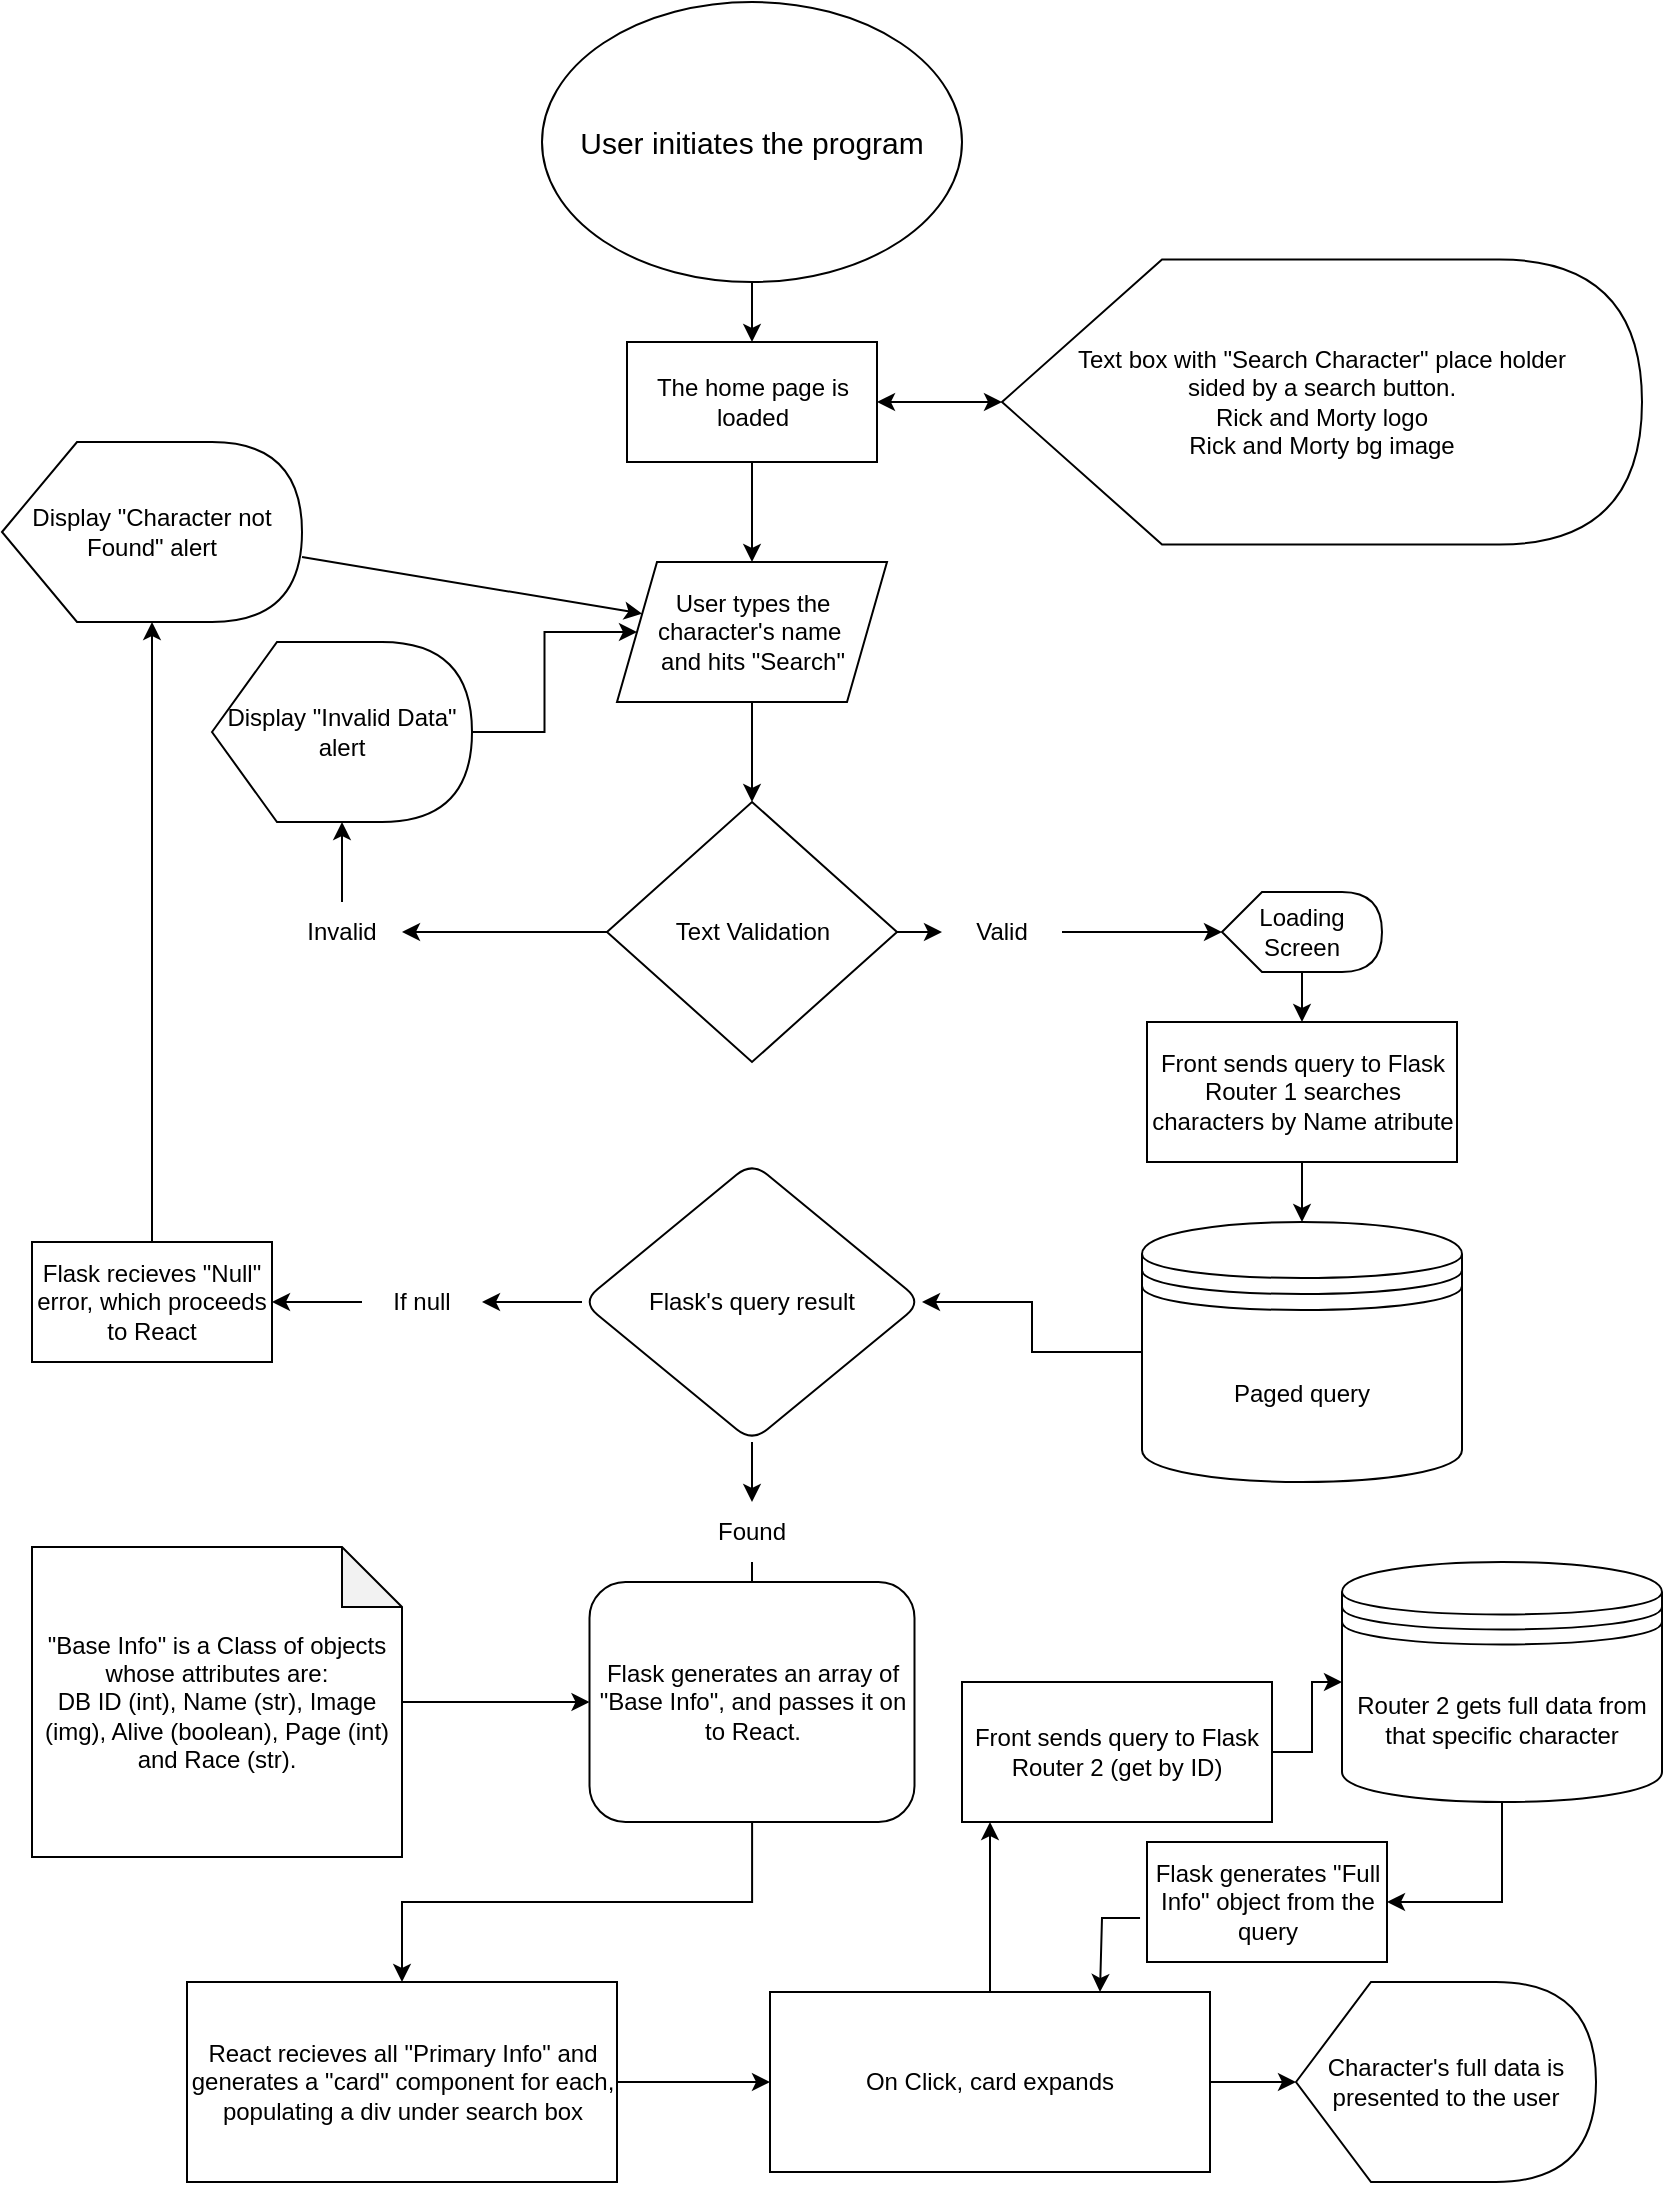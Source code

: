 <mxfile version="23.1.4" type="github">
  <diagram name="Página-1" id="O3iFv-DqFvRqpsGsKOC1">
    <mxGraphModel dx="880" dy="406" grid="1" gridSize="10" guides="1" tooltips="1" connect="1" arrows="1" fold="1" page="1" pageScale="1" pageWidth="827" pageHeight="1169" math="0" shadow="0">
      <root>
        <mxCell id="0" />
        <mxCell id="1" parent="0" />
        <mxCell id="YqfYZ3x6uEaxX8tetajO-6" value="" style="edgeStyle=orthogonalEdgeStyle;rounded=0;orthogonalLoop=1;jettySize=auto;html=1;" parent="1" source="YqfYZ3x6uEaxX8tetajO-2" target="YqfYZ3x6uEaxX8tetajO-3" edge="1">
          <mxGeometry relative="1" as="geometry" />
        </mxCell>
        <mxCell id="YqfYZ3x6uEaxX8tetajO-2" value="&lt;font style=&quot;font-size: 15px;&quot;&gt;User initiates the program&lt;/font&gt;" style="ellipse;whiteSpace=wrap;html=1;" parent="1" vertex="1">
          <mxGeometry x="300" y="10" width="210" height="140" as="geometry" />
        </mxCell>
        <mxCell id="YqfYZ3x6uEaxX8tetajO-10" value="" style="edgeStyle=orthogonalEdgeStyle;rounded=0;orthogonalLoop=1;jettySize=auto;html=1;" parent="1" source="YqfYZ3x6uEaxX8tetajO-11" target="YqfYZ3x6uEaxX8tetajO-9" edge="1">
          <mxGeometry relative="1" as="geometry" />
        </mxCell>
        <mxCell id="YqfYZ3x6uEaxX8tetajO-3" value="The home page is loaded" style="rounded=0;whiteSpace=wrap;html=1;" parent="1" vertex="1">
          <mxGeometry x="342.5" y="180" width="125" height="60" as="geometry" />
        </mxCell>
        <mxCell id="YqfYZ3x6uEaxX8tetajO-7" value="Text box with &quot;Search Character&quot; place holder&lt;br&gt;sided by a search button.&lt;br&gt;Rick and Morty logo&lt;br&gt;Rick and Morty bg image" style="shape=display;whiteSpace=wrap;html=1;" parent="1" vertex="1">
          <mxGeometry x="530" y="138.75" width="320" height="142.5" as="geometry" />
        </mxCell>
        <mxCell id="YqfYZ3x6uEaxX8tetajO-14" value="" style="edgeStyle=orthogonalEdgeStyle;rounded=0;orthogonalLoop=1;jettySize=auto;html=1;" parent="1" source="YqfYZ3x6uEaxX8tetajO-17" target="YqfYZ3x6uEaxX8tetajO-37" edge="1">
          <mxGeometry relative="1" as="geometry">
            <mxPoint x="200" y="355" as="targetPoint" />
          </mxGeometry>
        </mxCell>
        <mxCell id="YqfYZ3x6uEaxX8tetajO-19" value="" style="edgeStyle=orthogonalEdgeStyle;rounded=0;orthogonalLoop=1;jettySize=auto;html=1;" parent="1" source="YqfYZ3x6uEaxX8tetajO-9" target="YqfYZ3x6uEaxX8tetajO-16" edge="1">
          <mxGeometry relative="1" as="geometry" />
        </mxCell>
        <mxCell id="YqfYZ3x6uEaxX8tetajO-9" value="Text Validation" style="rhombus;whiteSpace=wrap;html=1;" parent="1" vertex="1">
          <mxGeometry x="332.5" y="410" width="145" height="130" as="geometry" />
        </mxCell>
        <mxCell id="YqfYZ3x6uEaxX8tetajO-12" value="" style="edgeStyle=orthogonalEdgeStyle;rounded=0;orthogonalLoop=1;jettySize=auto;html=1;" parent="1" source="YqfYZ3x6uEaxX8tetajO-3" target="YqfYZ3x6uEaxX8tetajO-11" edge="1">
          <mxGeometry relative="1" as="geometry">
            <mxPoint x="405" y="240" as="sourcePoint" />
            <mxPoint x="405" y="430" as="targetPoint" />
          </mxGeometry>
        </mxCell>
        <mxCell id="YqfYZ3x6uEaxX8tetajO-11" value="User types the&lt;br style=&quot;border-color: var(--border-color);&quot;&gt;character&#39;s name&amp;nbsp;&lt;br&gt;and hits &quot;Search&quot;" style="shape=parallelogram;perimeter=parallelogramPerimeter;whiteSpace=wrap;html=1;fixedSize=1;" parent="1" vertex="1">
          <mxGeometry x="337.5" y="290" width="135" height="70" as="geometry" />
        </mxCell>
        <mxCell id="YqfYZ3x6uEaxX8tetajO-15" value="" style="edgeStyle=orthogonalEdgeStyle;rounded=0;orthogonalLoop=1;jettySize=auto;html=1;" parent="1" source="YqfYZ3x6uEaxX8tetajO-37" target="YqfYZ3x6uEaxX8tetajO-11" edge="1">
          <mxGeometry relative="1" as="geometry">
            <mxPoint x="260" y="325" as="sourcePoint" />
          </mxGeometry>
        </mxCell>
        <mxCell id="YqfYZ3x6uEaxX8tetajO-21" value="" style="edgeStyle=orthogonalEdgeStyle;rounded=0;orthogonalLoop=1;jettySize=auto;html=1;" parent="1" source="YqfYZ3x6uEaxX8tetajO-48" target="YqfYZ3x6uEaxX8tetajO-31" edge="1">
          <mxGeometry relative="1" as="geometry">
            <mxPoint x="600" y="475" as="targetPoint" />
            <Array as="points" />
          </mxGeometry>
        </mxCell>
        <mxCell id="YqfYZ3x6uEaxX8tetajO-16" value="Valid" style="text;html=1;strokeColor=none;fillColor=none;align=center;verticalAlign=middle;whiteSpace=wrap;rounded=0;" parent="1" vertex="1">
          <mxGeometry x="500" y="460" width="60" height="30" as="geometry" />
        </mxCell>
        <mxCell id="YqfYZ3x6uEaxX8tetajO-18" value="" style="edgeStyle=orthogonalEdgeStyle;rounded=0;orthogonalLoop=1;jettySize=auto;html=1;" parent="1" source="YqfYZ3x6uEaxX8tetajO-9" target="YqfYZ3x6uEaxX8tetajO-17" edge="1">
          <mxGeometry relative="1" as="geometry">
            <mxPoint x="333" y="475" as="sourcePoint" />
            <mxPoint x="200" y="355" as="targetPoint" />
          </mxGeometry>
        </mxCell>
        <mxCell id="YqfYZ3x6uEaxX8tetajO-17" value="Invalid" style="text;html=1;strokeColor=none;fillColor=none;align=center;verticalAlign=middle;whiteSpace=wrap;rounded=0;" parent="1" vertex="1">
          <mxGeometry x="170" y="460" width="60" height="30" as="geometry" />
        </mxCell>
        <mxCell id="YqfYZ3x6uEaxX8tetajO-23" value="" style="edgeStyle=orthogonalEdgeStyle;rounded=0;orthogonalLoop=1;jettySize=auto;html=1;" parent="1" source="YqfYZ3x6uEaxX8tetajO-31" target="YqfYZ3x6uEaxX8tetajO-33" edge="1">
          <mxGeometry relative="1" as="geometry">
            <mxPoint x="685" y="527.5" as="sourcePoint" />
            <mxPoint x="685" y="630" as="targetPoint" />
          </mxGeometry>
        </mxCell>
        <mxCell id="YqfYZ3x6uEaxX8tetajO-25" value="" style="edgeStyle=orthogonalEdgeStyle;rounded=0;orthogonalLoop=1;jettySize=auto;html=1;" parent="1" source="YqfYZ3x6uEaxX8tetajO-33" target="YqfYZ3x6uEaxX8tetajO-24" edge="1">
          <mxGeometry relative="1" as="geometry">
            <mxPoint x="625" y="660" as="sourcePoint" />
          </mxGeometry>
        </mxCell>
        <mxCell id="YqfYZ3x6uEaxX8tetajO-27" value="" style="edgeStyle=orthogonalEdgeStyle;rounded=0;orthogonalLoop=1;jettySize=auto;html=1;" parent="1" source="YqfYZ3x6uEaxX8tetajO-24" edge="1">
          <mxGeometry relative="1" as="geometry">
            <mxPoint x="270" y="660" as="targetPoint" />
          </mxGeometry>
        </mxCell>
        <mxCell id="YqfYZ3x6uEaxX8tetajO-40" value="" style="edgeStyle=orthogonalEdgeStyle;rounded=0;orthogonalLoop=1;jettySize=auto;html=1;" parent="1" source="YqfYZ3x6uEaxX8tetajO-41" target="YqfYZ3x6uEaxX8tetajO-39" edge="1">
          <mxGeometry relative="1" as="geometry" />
        </mxCell>
        <mxCell id="YqfYZ3x6uEaxX8tetajO-24" value="Flask&#39;s query result" style="rhombus;whiteSpace=wrap;html=1;rounded=1;" parent="1" vertex="1">
          <mxGeometry x="320" y="590" width="170" height="140" as="geometry" />
        </mxCell>
        <mxCell id="YqfYZ3x6uEaxX8tetajO-30" value="" style="edgeStyle=orthogonalEdgeStyle;rounded=0;orthogonalLoop=1;jettySize=auto;html=1;" parent="1" source="YqfYZ3x6uEaxX8tetajO-34" target="YqfYZ3x6uEaxX8tetajO-29" edge="1">
          <mxGeometry relative="1" as="geometry" />
        </mxCell>
        <mxCell id="YqfYZ3x6uEaxX8tetajO-28" value="If null" style="text;html=1;strokeColor=none;fillColor=none;align=center;verticalAlign=middle;whiteSpace=wrap;rounded=0;" parent="1" vertex="1">
          <mxGeometry x="210" y="645" width="60" height="30" as="geometry" />
        </mxCell>
        <mxCell id="YqfYZ3x6uEaxX8tetajO-29" value="Display &quot;Character not Found&quot; alert" style="shape=display;whiteSpace=wrap;html=1;" parent="1" vertex="1">
          <mxGeometry x="30" y="230" width="150" height="90" as="geometry" />
        </mxCell>
        <mxCell id="YqfYZ3x6uEaxX8tetajO-31" value="Front sends query to Flask&lt;br style=&quot;border-color: var(--border-color);&quot;&gt;Router 1 searches characters by Name atribute" style="rounded=0;whiteSpace=wrap;html=1;" parent="1" vertex="1">
          <mxGeometry x="602.5" y="520" width="155" height="70" as="geometry" />
        </mxCell>
        <mxCell id="YqfYZ3x6uEaxX8tetajO-33" value="Paged query" style="shape=datastore;whiteSpace=wrap;html=1;" parent="1" vertex="1">
          <mxGeometry x="600" y="620" width="160" height="130" as="geometry" />
        </mxCell>
        <mxCell id="YqfYZ3x6uEaxX8tetajO-35" value="" style="edgeStyle=orthogonalEdgeStyle;rounded=0;orthogonalLoop=1;jettySize=auto;html=1;" parent="1" source="YqfYZ3x6uEaxX8tetajO-28" target="YqfYZ3x6uEaxX8tetajO-34" edge="1">
          <mxGeometry relative="1" as="geometry">
            <mxPoint x="210" y="660" as="sourcePoint" />
            <mxPoint x="105" y="560" as="targetPoint" />
          </mxGeometry>
        </mxCell>
        <mxCell id="YqfYZ3x6uEaxX8tetajO-34" value="Flask recieves &quot;Null&quot; error, which proceeds to React" style="rounded=0;whiteSpace=wrap;html=1;" parent="1" vertex="1">
          <mxGeometry x="45" y="630" width="120" height="60" as="geometry" />
        </mxCell>
        <mxCell id="YqfYZ3x6uEaxX8tetajO-36" value="" style="endArrow=classic;html=1;rounded=0;" parent="1" source="YqfYZ3x6uEaxX8tetajO-29" target="YqfYZ3x6uEaxX8tetajO-11" edge="1">
          <mxGeometry width="50" height="50" relative="1" as="geometry">
            <mxPoint x="390" y="600" as="sourcePoint" />
            <mxPoint x="440" y="550" as="targetPoint" />
          </mxGeometry>
        </mxCell>
        <mxCell id="YqfYZ3x6uEaxX8tetajO-37" value="Display &quot;Invalid Data&quot; alert" style="shape=display;whiteSpace=wrap;html=1;" parent="1" vertex="1">
          <mxGeometry x="135" y="330" width="130" height="90" as="geometry" />
        </mxCell>
        <mxCell id="YqfYZ3x6uEaxX8tetajO-50" value="" style="edgeStyle=orthogonalEdgeStyle;rounded=0;orthogonalLoop=1;jettySize=auto;html=1;" parent="1" source="YqfYZ3x6uEaxX8tetajO-39" target="YqfYZ3x6uEaxX8tetajO-47" edge="1">
          <mxGeometry relative="1" as="geometry" />
        </mxCell>
        <mxCell id="YqfYZ3x6uEaxX8tetajO-39" value="Flask generates an array of &quot;Base Info&quot;, and passes it on to React." style="rounded=1;whiteSpace=wrap;html=1;" parent="1" vertex="1">
          <mxGeometry x="323.75" y="800" width="162.5" height="120" as="geometry" />
        </mxCell>
        <mxCell id="YqfYZ3x6uEaxX8tetajO-42" value="" style="edgeStyle=orthogonalEdgeStyle;rounded=0;orthogonalLoop=1;jettySize=auto;html=1;" parent="1" source="YqfYZ3x6uEaxX8tetajO-24" target="YqfYZ3x6uEaxX8tetajO-41" edge="1">
          <mxGeometry relative="1" as="geometry">
            <mxPoint x="405" y="730" as="sourcePoint" />
            <mxPoint x="405" y="840" as="targetPoint" />
          </mxGeometry>
        </mxCell>
        <mxCell id="YqfYZ3x6uEaxX8tetajO-41" value="Found" style="text;html=1;strokeColor=none;fillColor=none;align=center;verticalAlign=middle;whiteSpace=wrap;rounded=0;" parent="1" vertex="1">
          <mxGeometry x="375" y="760" width="60" height="30" as="geometry" />
        </mxCell>
        <mxCell id="YqfYZ3x6uEaxX8tetajO-44" value="" style="edgeStyle=orthogonalEdgeStyle;rounded=0;orthogonalLoop=1;jettySize=auto;html=1;" parent="1" source="YqfYZ3x6uEaxX8tetajO-43" target="YqfYZ3x6uEaxX8tetajO-39" edge="1">
          <mxGeometry relative="1" as="geometry" />
        </mxCell>
        <mxCell id="YqfYZ3x6uEaxX8tetajO-43" value="&quot;Base Info&quot; is a Class of objects whose attributes are:&lt;br&gt;DB ID (int), Name (str), Image (img), Alive (boolean), Page (int) and Race (str)." style="shape=note;whiteSpace=wrap;html=1;backgroundOutline=1;darkOpacity=0.05;" parent="1" vertex="1">
          <mxGeometry x="45" y="782.5" width="185" height="155" as="geometry" />
        </mxCell>
        <mxCell id="YqfYZ3x6uEaxX8tetajO-45" value="" style="endArrow=classic;startArrow=classic;html=1;rounded=0;exitX=1;exitY=0.5;exitDx=0;exitDy=0;" parent="1" source="YqfYZ3x6uEaxX8tetajO-3" target="YqfYZ3x6uEaxX8tetajO-7" edge="1">
          <mxGeometry width="50" height="50" relative="1" as="geometry">
            <mxPoint x="390" y="400" as="sourcePoint" />
            <mxPoint x="440" y="350" as="targetPoint" />
          </mxGeometry>
        </mxCell>
        <mxCell id="iNBopYPBDYlACGniuQu2-2" value="" style="edgeStyle=orthogonalEdgeStyle;rounded=0;orthogonalLoop=1;jettySize=auto;html=1;" parent="1" source="YqfYZ3x6uEaxX8tetajO-47" target="iNBopYPBDYlACGniuQu2-1" edge="1">
          <mxGeometry relative="1" as="geometry" />
        </mxCell>
        <mxCell id="YqfYZ3x6uEaxX8tetajO-47" value="React recieves all &quot;Primary Info&quot; and generates a &quot;card&quot; component for each, populating a div under search box" style="rounded=0;whiteSpace=wrap;html=1;" parent="1" vertex="1">
          <mxGeometry x="122.5" y="1000" width="215" height="100" as="geometry" />
        </mxCell>
        <mxCell id="YqfYZ3x6uEaxX8tetajO-49" value="" style="edgeStyle=orthogonalEdgeStyle;rounded=0;orthogonalLoop=1;jettySize=auto;html=1;" parent="1" source="YqfYZ3x6uEaxX8tetajO-16" target="YqfYZ3x6uEaxX8tetajO-48" edge="1">
          <mxGeometry relative="1" as="geometry">
            <mxPoint x="560" y="475" as="sourcePoint" />
            <mxPoint x="683" y="520" as="targetPoint" />
            <Array as="points" />
          </mxGeometry>
        </mxCell>
        <mxCell id="YqfYZ3x6uEaxX8tetajO-48" value="Loading&lt;br&gt;Screen" style="shape=display;whiteSpace=wrap;html=1;" parent="1" vertex="1">
          <mxGeometry x="640" y="455" width="80" height="40" as="geometry" />
        </mxCell>
        <mxCell id="iNBopYPBDYlACGniuQu2-7" value="" style="edgeStyle=orthogonalEdgeStyle;rounded=0;orthogonalLoop=1;jettySize=auto;html=1;" parent="1" source="iNBopYPBDYlACGniuQu2-1" target="iNBopYPBDYlACGniuQu2-6" edge="1">
          <mxGeometry relative="1" as="geometry" />
        </mxCell>
        <mxCell id="ZVf1ANk5R0DjCQCFn_qH-2" value="" style="edgeStyle=orthogonalEdgeStyle;rounded=0;orthogonalLoop=1;jettySize=auto;html=1;" parent="1" source="iNBopYPBDYlACGniuQu2-1" target="ZVf1ANk5R0DjCQCFn_qH-1" edge="1">
          <mxGeometry relative="1" as="geometry">
            <Array as="points">
              <mxPoint x="524" y="960" />
              <mxPoint x="524" y="960" />
            </Array>
          </mxGeometry>
        </mxCell>
        <mxCell id="iNBopYPBDYlACGniuQu2-1" value="On Click, card expands" style="whiteSpace=wrap;html=1;rounded=0;" parent="1" vertex="1">
          <mxGeometry x="414" y="1005" width="220" height="90" as="geometry" />
        </mxCell>
        <mxCell id="iNBopYPBDYlACGniuQu2-5" value="" style="edgeStyle=orthogonalEdgeStyle;rounded=0;orthogonalLoop=1;jettySize=auto;html=1;exitX=0.5;exitY=1;exitDx=0;exitDy=0;entryX=1;entryY=0.5;entryDx=0;entryDy=0;" parent="1" source="iNBopYPBDYlACGniuQu2-4" target="ZVf1ANk5R0DjCQCFn_qH-4" edge="1">
          <mxGeometry relative="1" as="geometry">
            <mxPoint x="560" y="1000" as="targetPoint" />
          </mxGeometry>
        </mxCell>
        <mxCell id="iNBopYPBDYlACGniuQu2-4" value="Router 2 gets full data from that specific character" style="shape=datastore;whiteSpace=wrap;html=1;" parent="1" vertex="1">
          <mxGeometry x="700" y="790" width="160" height="120" as="geometry" />
        </mxCell>
        <mxCell id="iNBopYPBDYlACGniuQu2-6" value="Character&#39;s full data is presented to the user" style="shape=display;whiteSpace=wrap;html=1;" parent="1" vertex="1">
          <mxGeometry x="677" y="1000" width="150" height="100" as="geometry" />
        </mxCell>
        <mxCell id="ZVf1ANk5R0DjCQCFn_qH-3" value="" style="edgeStyle=orthogonalEdgeStyle;rounded=0;orthogonalLoop=1;jettySize=auto;html=1;" parent="1" source="ZVf1ANk5R0DjCQCFn_qH-1" target="iNBopYPBDYlACGniuQu2-4" edge="1">
          <mxGeometry relative="1" as="geometry" />
        </mxCell>
        <mxCell id="ZVf1ANk5R0DjCQCFn_qH-1" value="Front sends query to Flask&lt;br style=&quot;border-color: var(--border-color);&quot;&gt;Router 2 (get by ID)" style="rounded=0;whiteSpace=wrap;html=1;" parent="1" vertex="1">
          <mxGeometry x="510" y="850" width="155" height="70" as="geometry" />
        </mxCell>
        <mxCell id="ZVf1ANk5R0DjCQCFn_qH-4" value="Flask generates &quot;Full Info&quot; object from the query" style="rounded=0;whiteSpace=wrap;html=1;" parent="1" vertex="1">
          <mxGeometry x="602.5" y="930" width="120" height="60" as="geometry" />
        </mxCell>
        <mxCell id="ZVf1ANk5R0DjCQCFn_qH-5" value="" style="endArrow=classic;html=1;rounded=0;exitX=-0.029;exitY=0.633;exitDx=0;exitDy=0;exitPerimeter=0;entryX=0.75;entryY=0;entryDx=0;entryDy=0;" parent="1" source="ZVf1ANk5R0DjCQCFn_qH-4" target="iNBopYPBDYlACGniuQu2-1" edge="1">
          <mxGeometry width="50" height="50" relative="1" as="geometry">
            <mxPoint x="430" y="970" as="sourcePoint" />
            <mxPoint x="480" y="920" as="targetPoint" />
            <Array as="points">
              <mxPoint x="580" y="968" />
            </Array>
          </mxGeometry>
        </mxCell>
      </root>
    </mxGraphModel>
  </diagram>
</mxfile>
